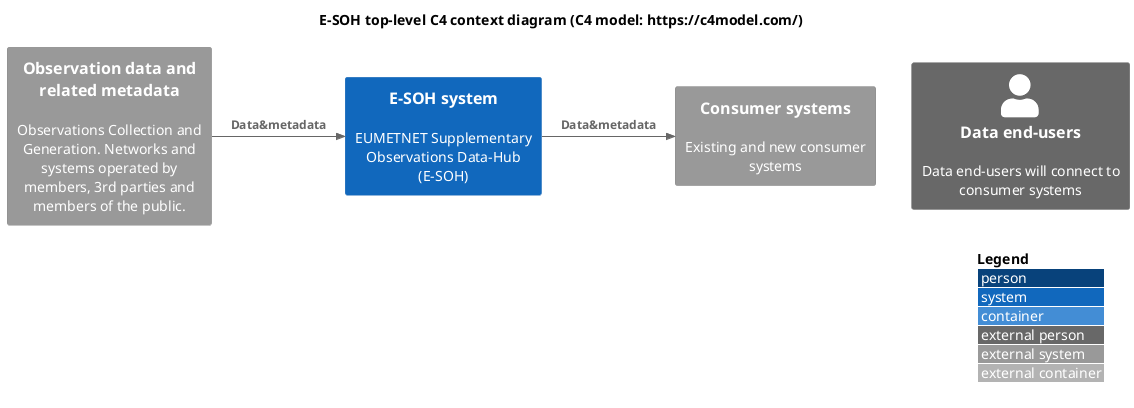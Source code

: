 @startuml "E-SOH-C4-toplevel-context-diagram"

!include <C4/C4_Container>

'!include https://raw.githubusercontent.com/plantuml-stdlib/C4-PlantUML/master/C4_Context.puml
' or use local:
'!include C4_Context.puml

'LAYOUT_TOP_DOWN()
'LAYOUT_AS_SKETCH()
LAYOUT_WITH_LEGEND()

title E-SOH top-level C4 context diagram (C4 model: https://c4model.com/)

System_Ext(srcsys, "Observation data and related metadata", "Observations Collection and Generation. Networks and systems operated by members, 3rd parties and members of the public.")
System(esoh, "E-SOH system", "EUMETNET Supplementary Observations Data-Hub (E-SOH)")

Rel_R(srcsys, esoh, "Data&metadata")

System_Ext(consys, "Consumer systems", "Existing and new consumer systems")
Person_Ext(enduser, "Data end-users", "Data end-users will connect to consumer systems")

Rel_R(esoh, consys, "Data&metadata")

'layout wishes:
Lay_R(consys, enduser)


@enduml
